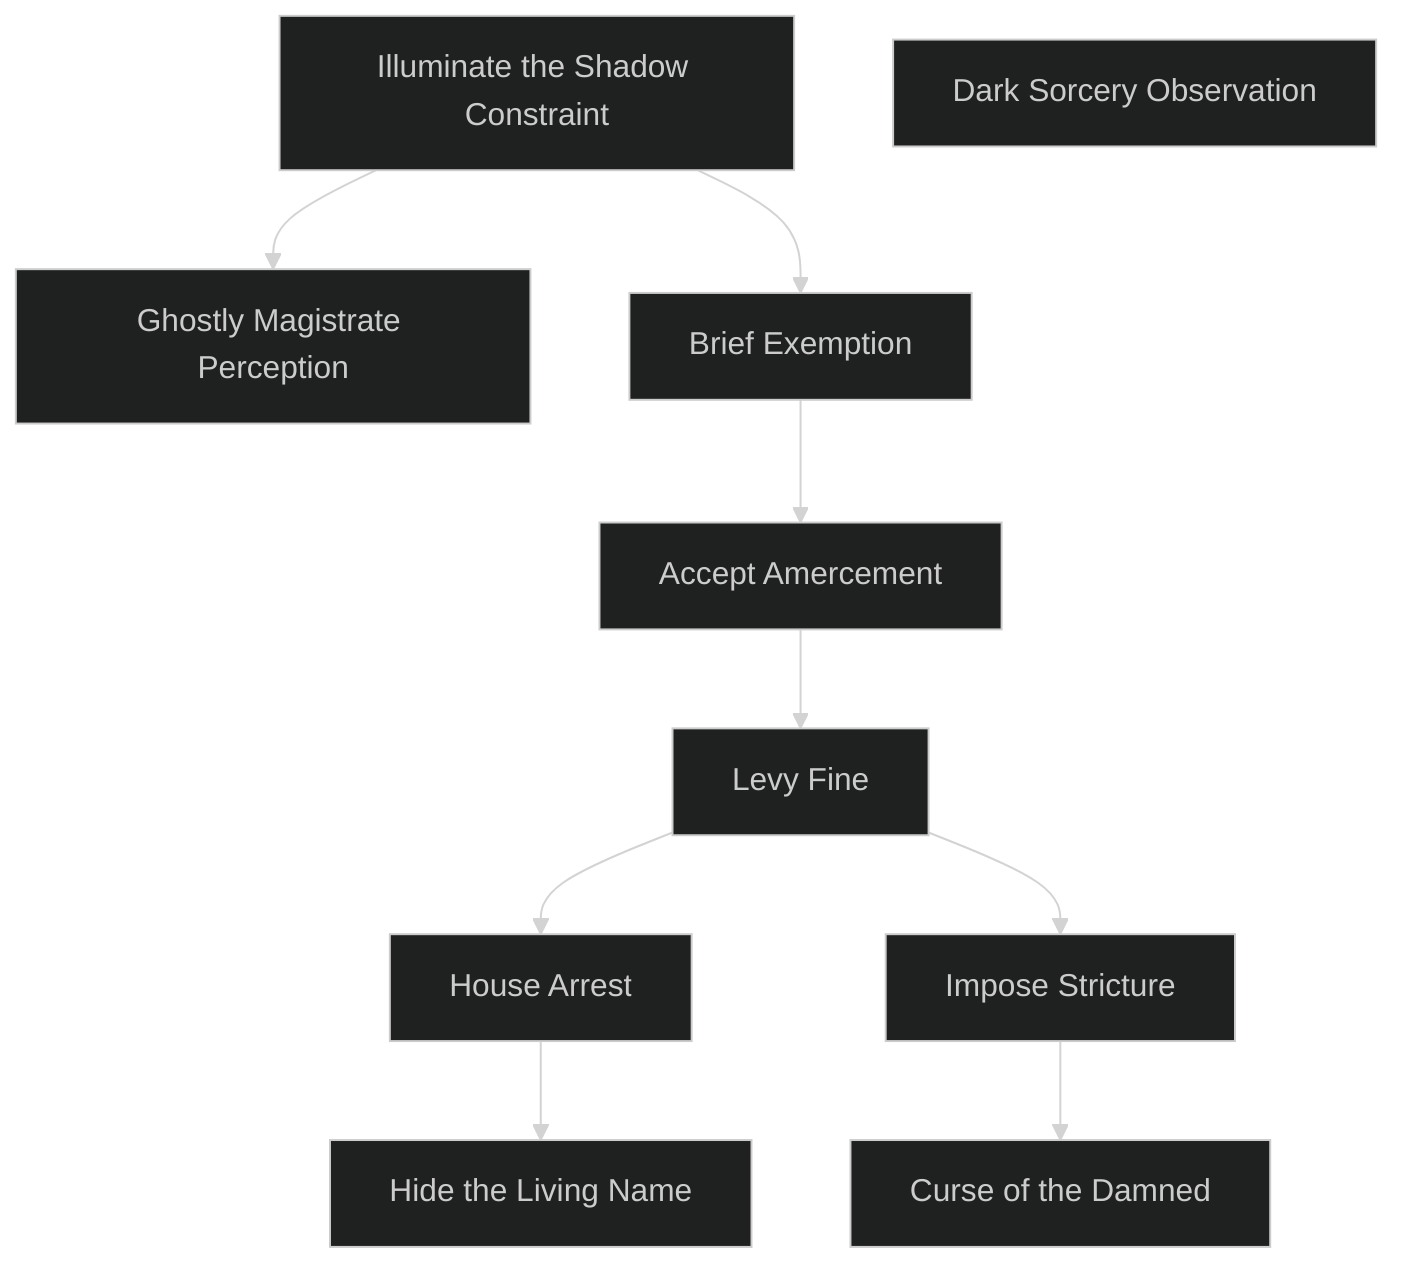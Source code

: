 ---
config:
  theme: dark
---
flowchart TD

    illuminate_the_shadow_constraint[Illuminate the Shadow Constraint]
    click illuminate_the_shadow_constraint callback "
        Illuminate the Shadow Constraint<br>
        <br>
        Cost: 1 mote<br>
        Duration: One minute<br>
        Type: Simple<br>
        Minimum Temperance: 1<br>
        Minimum Essence: 1<br>
        Prerequisite Charms: None<br>
        <br>
        Throughout the Underworld, subtle laws apply to the
        activities of ghosts. Most such laws stem from the use of
        ancient and wide-ranging necromancy, but others are
        restricted in their area of effect, are new or have nothing
        to do with necromancy itself — they are inherent to the
        fabric of the Underworld. Ghosts can create temporary
        taboos with the Impose Stricture Arcanos (see p. 45).
        Illuminate the Shadow Constraint reveals any taboos
        that apply to any locations within sight. Alternately, the
        ghost’s player may roll Perception + Bureaucracy when her
        character uses this Charm in order to determine any taboos
        that apply to a particular person or ghost. Studious and
        careful ghosts learn Illuminate the Shadow Constraint in
        order to remain aware of taboos and strange laws of reality
        as they travel from realm to realm.<br>

        TWENTY TABOOS<br>
        The Storyteller may use any of these as local taboos, while players may choose to create them with
        necromancy or some of the Arcanoi in this art. This list should be seen only as inspiration. These are not the only
        possible taboos by any means.<br>
        • The living may not eat food grown in this place (or they may not eat a particular food, such as pomegranates).<br>
        • Slay no ghost animals.<br>
        • Do not say the word “love.”<br>
        • Touch no other ghost.<br>
        • Never let your feet touch the ground.<br>
        • Look at no other ghost’s eyes.<br>
        • Do not speak of Creation or of your mortal life.<br>
        • Wear no woven clothing.<br>
        • Never speak your name.<br>
        • Light no new fires.<br>
        • Give thrice-daily veneration to the Dual Monarchy.<br>
        • Drink only collected rainwater.<br>
        • Do not fight with thrown weapons.<br>
        • Carry a piece of stone against your flesh at all times.<br>
        • Speak only in whispers.<br>
        • Eat only the flesh of carrion eaters such as hyenas or vultures.<br>
        • Sleep only under the open sky.<br>
        • Cook only using implements crafted from cold iron (or bone).<br>
        • Sleep in a bed crafted for children.<br>
        • Cover every inch of your flesh save your eyes (or face).<br>
        "

    dark_sorcery_observation[Dark Sorcery Observation]
    click dark_sorcery_observation callback "
        Dark Sorcery Observation<br>
        <br>
        Cost: 1 mote<br>
        Duration: Instant<br>
        Type: Simple<br>
        Minimum Temperance: 1<br>
        Minimum Essence: 2<br>
        Prerequisite Charms: None<br>
        <br>
        A ghost who activates Dark Sorcery Observation
        instantly notices the presence of any active necromantic
        effects within his field of vision, so long as his player
        succeeds in a simple Perception + Occult roll. Ensorcelled
        people, objects or areas emit a dark, pulsing aura to the
        character’s eyes for a moment or two. With three or more
        successes, the ghost is aware of the circle (Shadowlands,
        Underworld, Void) of the necromancy, and with five or
        more successes, he learns a one-word description of what
        every effect in the area is doing.
        "

    ghostly_magistrate_perception[Ghostly Magistrate Perception]
    illuminate_the_shadow_constraint --> ghostly_magistrate_perception
    click ghostly_magistrate_perception callback "
        Ghostly Magistrate Perception<br>
        <br>
        Cost: 1 mote<br>
        Duration: One scene<br>
        Type: Instant<br>
        Minimum Temperance: 2<br>
        Minimum Essence: 1<br>
        Prerequisite Charms: Illuminate the Shadow Constraint<br>
        <br>
        This simple Charm allows a ghost to detect the
        presence of criminals against the local natural order. It
        immediately points out any living being in line of sight
        within the Underworld (even if he attempts to conceal his
        presence through non-magical disguises or the like). Additionally,
        with a Perception + Bureaucracy roll at standard
        difficulty, the ghost-magistrate notices any entity that has
        violated a taboo of the Underworld within the last 24
        hours and not had his violation forgiven through the use
        of Accept Amercement.
        "

    brief_exemption[Brief Exemption]
    illuminate_the_shadow_constraint --> brief_exemption
    click brief_exemption callback "
        Brief Exemption<br>
        <br>
        Cost: 3 motes<br>
        Duration: One scene<br>
        Type: Simple<br>
        Minimum Temperance: 3<br>
        Minimum Essence: 2<br>
        Prerequisite Charms: Illuminate the Shadow Constraint<br>
        <br>
        Brief Exemption allows a ghost to tiptoe around a
        taboo of the Underworld, whether it is a “natural” taboo,
        one imposed by necromancy or one created by Impose
        Stricture (see p. 45). A Manipulation + Stealth roll is
        required. An “ordinary” natural taboo requires just one
        success to ignore. One imposed by Necromancy or Impose
        Stricture requires a number of successes equal to the
        Essence of the entity who created the taboo (a default of
        four if unknown).
        "

    accept_amercement[Accept Amercement]
    brief_exemption --> accept_amercement
    click accept_amercement callback "
        Accept Amercement<br>
        <br>
        Cost: 3 motes, 1 Willpower<br>
        Duration: One scene<br>
        Type: Simple<br>
        Minimum Temperance: 4<br>
        Minimum Essence: 2<br>
        Prerequisite Charms: Brief Exemption<br>
        <br>
        Accept Amercement allows a learned ghost to forgive
        another’s trespass of local taboo. The violator does not
        have to be truly repentant; the Charm simply eliminates
        the negative effect of the taboo for the scene. If the taboo
        act is a simple, instant thing — eating pomegranates, for
        instance — this Charm “erases” the act, and the target of
        the Charm will suffer no further ill effects from his past
        violation. If the taboo is a state of being — for instance,
        wearing shoes when it is forbidden to do so — the Arcanos
        allows the target to continue to violate the taboo for the
        duration of a single scene.
        "

    levy_fine[Levy Fine]
    accept_amercement --> levy_fine
    click levy_fine callback "
        Levy Fine<br>
        <br>
        Cost: 3 motes<br>
        Duration: One scene<br>
        Type: Simple<br>
        Minimum Temperance: 4<br>
        Minimum Essence: 2<br>
        Prerequisite Charms: Accept Amercement<br>
        <br>
        The intensity of punishment for violating a taboo varies
        wildly. This Arcanos allows a ghostly magistrate to add his
        own penalty to a violation. This additional punishment can
        take one of several forms, at the magistrate’s discretion:<br>
        • -2 dice to all dice pools<br>
        • A visible or audible sign that the violator is a
        criminal (such as a brand or a phantom crow that shouts
        “Violator!” from the character’s shoulder)<br>
        • All forms of movement reduced by 1/3 due to some
        visible impediment<br>
        Similarly scaled punishments may also be levied, at
        the Storyteller’s discretion. All such effects last until the
        end of the scene in which Levy Fine is invoked but require
        no dice roll to impose so long as the target of the Charm has
        violated a local taboo. No punishment can be used if the
        target has not violated a local taboo. This Charm may be
        applied multiple times to a single target, but only if he has
        violated multiple laws of the Underworld.
        "

    house_arrest[House Arrest]
    levy_fine --> house_arrest
    click house_arrest callback "
        House Arrest<br>
        <br>
        Cost: 5 motes, 1 Willpower<br>
        Duration: Permanent (see below)<br>
        Type: Simple<br>
        Minimum Temperance: 4<br>
        Minimum Essence: 3<br>
        Prerequisite Charms: Levy Fine<br>
        <br>
        The successful use of House Arrest forces a living
        violator of an Underworld taboo to remain in the Under-
        world or a shadowland until such time as he is forgiven for
        his transgression. This forgiveness can only come from
        the use of Accept Amercement (above) by a ghost with
        equal to or higher Essence than the ghost who uses this
        Arcanos. This Arcanos has no effect on ghosts, nor even
        on Ghost-Blooded.
        "

    hide_the_living_name[Hide the Living Name]
    house_arrest --> hide_the_living_name
    click hide_the_living_name callback "
        Hide the Living Name<br>
        <br>
        Cost: 10 motes, 1 Willpower<br>
        Duration: Instant (see below)<br>
        Type: Simple<br>
        Minimum Temperance: 4<br>
        Minimum Essence: 4<br>
        Prerequisite Charms: House Arrest<br>
        <br>
        Hide the Living Name turns a living transgressor into
        a ghost for all intents and purposes until his crime is
        forgiven by a ghostly magistrate with equal or higher
        Essence than the user of this Arcanos. The Charm strips
        away the subject’s physical form and life-essence, impris-
        oning it in an unknown location (many suspect the
        Labyrinth — which might have dire consequences in the
        long run, see below). What’s left, the target’s higher soul
        (or hun), persists as any other ghost might. The subject of
        the Charm can leave the Underworld through a shadowland
        and even enter Creation, but no matter where he goes, he
        remains a ghost (and is incorporeal in Creation, etc.). His
        physical body does, apparently, age — a few centuries ago,
        in a rare case, a mortal was stricken to ghosthood by a
        vengeful magistrate and left in that state for several years.
        When he returned to a living state, he found that his hair
        had grayed and that lines had crept across his face.<br>
        Living targets of this Charm with particularly high
        scores in any Virtue and low Willpower may find that their
        bodies become possessed by spectres while they are under
        the influence of this Arcanos. Spectres are attracted to the
        bodies of the particularly virtuous (regardless of the Vir-
        tue), but are repelled by the leftover Willpower that
        anchors the living body’s mind. If the sum of the character’s
        two highest Virtues exceed his Willpower, that character’s
        body is a potential possession target. A possessing spectre
        takes a living body back into Creation and wreaks havoc
        as it sees fit. It cannot read the victim’s mind, so it cannot
        necessarily destroy the character’s life, but it can certainly
        break laws and cause trouble no matter where it goes. If a
        possessed body is killed in Creation, it returns to the
        Labyrinth and slowly regenerates, and the spectre that
        took it to Creation is ejected.<br>
        If the character’s body is possessed at the time that his
        sentence ends, he cannot return to it until the spectre
        residing in it is somehow ejected. It is the Storyteller’s call
        as to whether the target’s body has been possessed at all and
        particularly whether the body is “out” at the time that the
        target is ready to return to it.
        "

    impose_stricture[Impose Stricture]
    levy_fine --> impose_stricture
    click impose_stricture callback "
        Impose Stricture<br>
        <br>
        Cost: 10 motes, 1 Willpower<br>
        Duration: Three days per success<br>
        Type: Simple<br>
        Minimum Temperance: 4<br>
        Minimum Essence: 4<br>
        Prerequisite Charms: Levy Fine<br>
        <br>
        The ghost using Impose Stricture can create a short-
        term taboo in his local area — within one mile per point
        of permanent Essence (or the size of a small village). This
        taboo should be relatively simple — nearly all taboos
        either preclude a single simple behavior (such as eating
        pomegranates) or require a single behavior (such as wear-
        ing a particular garment at all times). No taboo can be
        impossible to adhere to — even taboos that are logical
        impossibilities (“Everyone in this area must be male and
        female at the same time”) has to have a possible symbolic
        solution (ritual transvestitism, for instance). Taboos created
        by Impose Stricture only apply within the Underworld.
        Impose Stricture implies only a single, relatively minor
        penalty — violators of a taboo suffer a one-die penalty to
        all dice pools until one hour past the time that they stop
        violating the taboo. That is, if the taboo is a single action,
        violators suffer a one-hour penalty. If it is a continuous
        action (“Wear no leather”), the penalty applies as long as
        the criminal violates the taboo and then an additional
        hour after that. The one-hour duration can be cut short if
        the violator receives the use of Accept Amercement by a
        ghost magistrate.
        "

    curse_of_the_damned[Curse of the Damned]
    impose_stricture --> curse_of_the_damned
    click curse_of_the_damned callback "
        Curse of the Damned<br>
        <br>
        Cost: 10 motes, 1 Willpower<br>
        Duration: Instant<br>
        Type: Special<br>
        Minimum Temperance: 4<br>
        Minimum Essence: 4<br>
        Prerequisite Charms: Impose Stricture<br>
        <br>
        A magistrate-ghost uses Curse of the Damned to
        apply a permanent taboo to another being — be it a spirit,
        a ghost or a living being. The target of this Arcanos must
        have an Essence lower than the ghost using it, and it is
        difficult to apply — the ghost’s player makes a Manipulation
        + Lore roll, while the target’s player resists with
        Willpower. If the ghost achieves more successes, the
        target suffers from a taboo for the rest of its existence. As
        with Impose Stricture, above, violation of the taboo
        results in a one-die penalty to all dice pools for at least
        one hour after the violation. The taboo should be straightforward,
        as described in Impose Stricture (with examples
        given in the boxed text on p. 43). The Curse of the
        Damned can be removed if the ghost who inflicted it uses
        Accept Amercement or if any other entity with an
        Essence higher than the ghostly magistrate who invoked
        the taboo uses Accept Amercement.
        "